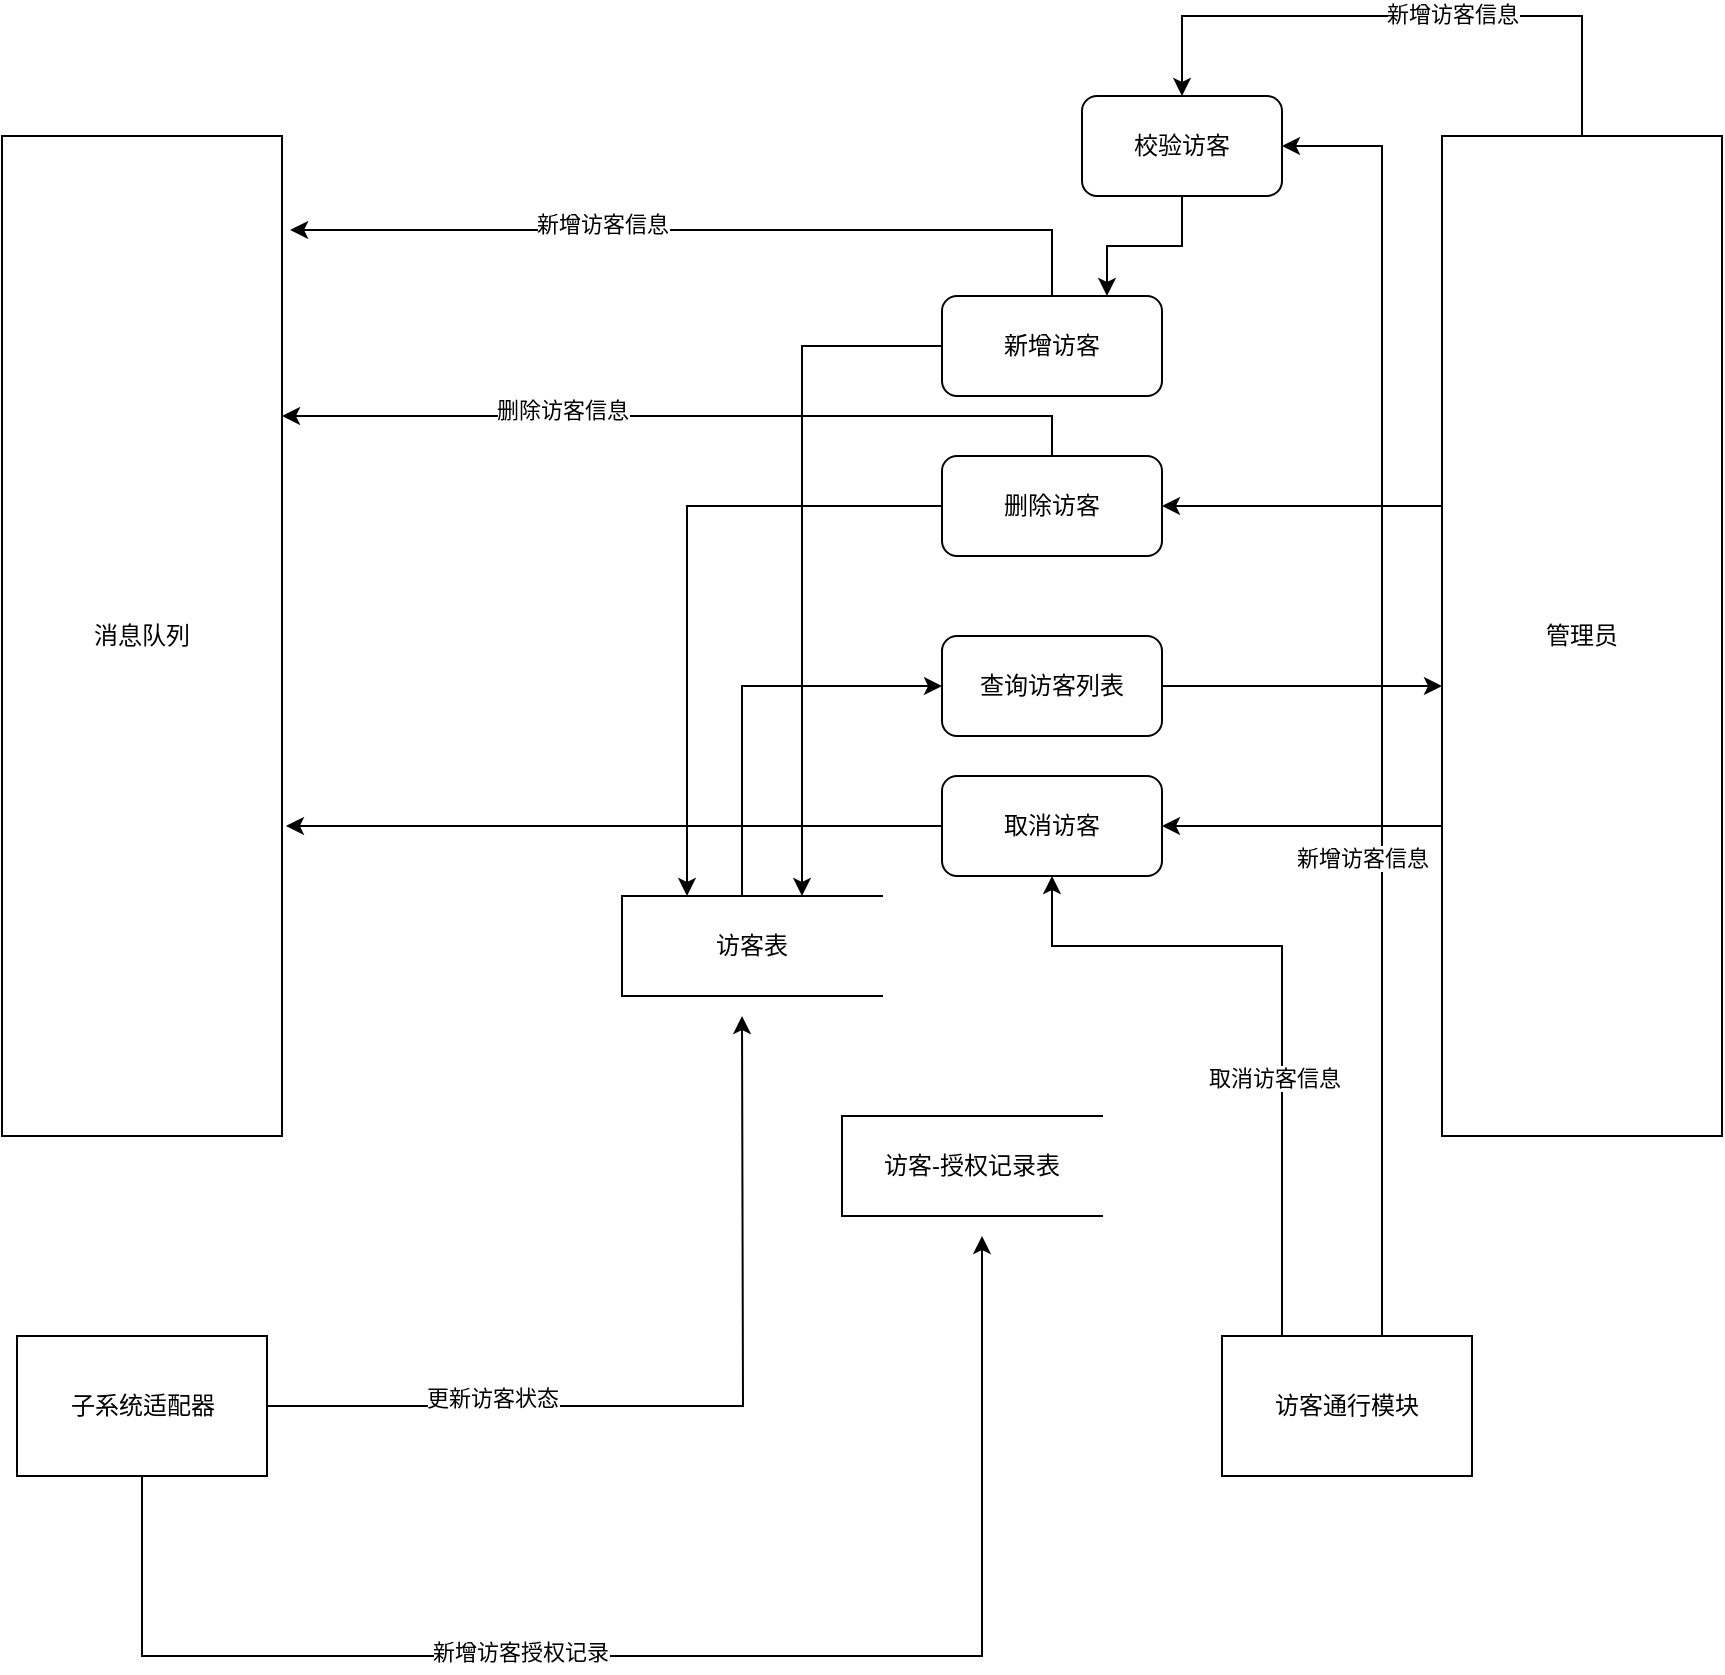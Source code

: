 <mxfile version="24.6.3" type="github">
  <diagram name="第 1 页" id="emYKHJB1NBSYCXd7v77e">
    <mxGraphModel dx="1313" dy="696" grid="1" gridSize="10" guides="1" tooltips="1" connect="1" arrows="1" fold="1" page="1" pageScale="1" pageWidth="1654" pageHeight="2336" math="0" shadow="0">
      <root>
        <mxCell id="0" />
        <mxCell id="1" parent="0" />
        <mxCell id="0phpjLP4zlJQy8E7lRai-10" style="edgeStyle=orthogonalEdgeStyle;rounded=0;orthogonalLoop=1;jettySize=auto;html=1;entryX=0;entryY=0.5;entryDx=0;entryDy=0;" parent="1" source="0phpjLP4zlJQy8E7lRai-1" target="0phpjLP4zlJQy8E7lRai-7" edge="1">
          <mxGeometry relative="1" as="geometry">
            <Array as="points">
              <mxPoint x="540" y="355" />
            </Array>
          </mxGeometry>
        </mxCell>
        <mxCell id="0phpjLP4zlJQy8E7lRai-1" value="访客表" style="shape=partialRectangle;whiteSpace=wrap;html=1;bottom=1;right=1;left=1;top=0;fillColor=none;routingCenterX=-0.5;direction=south;" parent="1" vertex="1">
          <mxGeometry x="480" y="460" width="130" height="50" as="geometry" />
        </mxCell>
        <mxCell id="0phpjLP4zlJQy8E7lRai-2" value="消息队列" style="rounded=0;whiteSpace=wrap;html=1;" parent="1" vertex="1">
          <mxGeometry x="170" y="80" width="140" height="500" as="geometry" />
        </mxCell>
        <mxCell id="0phpjLP4zlJQy8E7lRai-12" style="edgeStyle=orthogonalEdgeStyle;rounded=0;orthogonalLoop=1;jettySize=auto;html=1;entryX=1;entryY=0.5;entryDx=0;entryDy=0;" parent="1" source="0phpjLP4zlJQy8E7lRai-3" target="0phpjLP4zlJQy8E7lRai-5" edge="1">
          <mxGeometry relative="1" as="geometry">
            <Array as="points">
              <mxPoint x="860" y="265" />
              <mxPoint x="860" y="265" />
            </Array>
          </mxGeometry>
        </mxCell>
        <mxCell id="0phpjLP4zlJQy8E7lRai-13" style="edgeStyle=orthogonalEdgeStyle;rounded=0;orthogonalLoop=1;jettySize=auto;html=1;entryX=0.5;entryY=0;entryDx=0;entryDy=0;" parent="1" source="0phpjLP4zlJQy8E7lRai-3" target="qVtAXlUNlhjztxOwP9lv-9" edge="1">
          <mxGeometry relative="1" as="geometry">
            <Array as="points">
              <mxPoint x="960" y="20" />
              <mxPoint x="760" y="20" />
            </Array>
          </mxGeometry>
        </mxCell>
        <mxCell id="qVtAXlUNlhjztxOwP9lv-11" value="新增访客信息" style="edgeLabel;html=1;align=center;verticalAlign=middle;resizable=0;points=[];" vertex="1" connectable="0" parent="0phpjLP4zlJQy8E7lRai-13">
          <mxGeometry x="-0.168" y="-1" relative="1" as="geometry">
            <mxPoint as="offset" />
          </mxGeometry>
        </mxCell>
        <mxCell id="0A7oqAdJbyhDDZPTeTei-2" style="edgeStyle=orthogonalEdgeStyle;rounded=0;orthogonalLoop=1;jettySize=auto;html=1;entryX=1;entryY=0.5;entryDx=0;entryDy=0;" parent="1" source="0phpjLP4zlJQy8E7lRai-3" target="0A7oqAdJbyhDDZPTeTei-1" edge="1">
          <mxGeometry relative="1" as="geometry">
            <Array as="points">
              <mxPoint x="860" y="425" />
              <mxPoint x="860" y="425" />
            </Array>
          </mxGeometry>
        </mxCell>
        <mxCell id="0phpjLP4zlJQy8E7lRai-3" value="管理员" style="rounded=0;whiteSpace=wrap;html=1;" parent="1" vertex="1">
          <mxGeometry x="890" y="80" width="140" height="500" as="geometry" />
        </mxCell>
        <mxCell id="0phpjLP4zlJQy8E7lRai-15" style="edgeStyle=orthogonalEdgeStyle;rounded=0;orthogonalLoop=1;jettySize=auto;html=1;entryX=0;entryY=0.75;entryDx=0;entryDy=0;" parent="1" source="0phpjLP4zlJQy8E7lRai-5" target="0phpjLP4zlJQy8E7lRai-1" edge="1">
          <mxGeometry relative="1" as="geometry" />
        </mxCell>
        <mxCell id="0phpjLP4zlJQy8E7lRai-5" value="删除访客" style="rounded=1;whiteSpace=wrap;html=1;" parent="1" vertex="1">
          <mxGeometry x="640" y="240" width="110" height="50" as="geometry" />
        </mxCell>
        <mxCell id="0phpjLP4zlJQy8E7lRai-14" style="edgeStyle=orthogonalEdgeStyle;rounded=0;orthogonalLoop=1;jettySize=auto;html=1;" parent="1" source="0phpjLP4zlJQy8E7lRai-6" target="0phpjLP4zlJQy8E7lRai-1" edge="1">
          <mxGeometry relative="1" as="geometry">
            <Array as="points">
              <mxPoint x="570" y="185" />
            </Array>
          </mxGeometry>
        </mxCell>
        <mxCell id="0phpjLP4zlJQy8E7lRai-6" value="新增访客" style="rounded=1;whiteSpace=wrap;html=1;" parent="1" vertex="1">
          <mxGeometry x="640" y="160" width="110" height="50" as="geometry" />
        </mxCell>
        <mxCell id="0phpjLP4zlJQy8E7lRai-11" style="edgeStyle=orthogonalEdgeStyle;rounded=0;orthogonalLoop=1;jettySize=auto;html=1;" parent="1" source="0phpjLP4zlJQy8E7lRai-7" target="0phpjLP4zlJQy8E7lRai-3" edge="1">
          <mxGeometry relative="1" as="geometry">
            <Array as="points">
              <mxPoint x="860" y="355" />
              <mxPoint x="860" y="355" />
            </Array>
          </mxGeometry>
        </mxCell>
        <mxCell id="0phpjLP4zlJQy8E7lRai-7" value="查询访客列表" style="rounded=1;whiteSpace=wrap;html=1;" parent="1" vertex="1">
          <mxGeometry x="640" y="330" width="110" height="50" as="geometry" />
        </mxCell>
        <mxCell id="0phpjLP4zlJQy8E7lRai-16" style="edgeStyle=orthogonalEdgeStyle;rounded=0;orthogonalLoop=1;jettySize=auto;html=1;entryX=1.029;entryY=0.094;entryDx=0;entryDy=0;entryPerimeter=0;" parent="1" source="0phpjLP4zlJQy8E7lRai-6" target="0phpjLP4zlJQy8E7lRai-2" edge="1">
          <mxGeometry relative="1" as="geometry">
            <Array as="points">
              <mxPoint x="695" y="127" />
            </Array>
          </mxGeometry>
        </mxCell>
        <mxCell id="0phpjLP4zlJQy8E7lRai-18" value="新增访客信息" style="edgeLabel;html=1;align=center;verticalAlign=middle;resizable=0;points=[];" parent="0phpjLP4zlJQy8E7lRai-16" vertex="1" connectable="0">
          <mxGeometry x="0.387" y="-3" relative="1" as="geometry">
            <mxPoint x="29" as="offset" />
          </mxGeometry>
        </mxCell>
        <mxCell id="0phpjLP4zlJQy8E7lRai-17" style="edgeStyle=orthogonalEdgeStyle;rounded=0;orthogonalLoop=1;jettySize=auto;html=1;" parent="1" source="0phpjLP4zlJQy8E7lRai-5" edge="1">
          <mxGeometry relative="1" as="geometry">
            <mxPoint x="310" y="220" as="targetPoint" />
            <Array as="points">
              <mxPoint x="695" y="220" />
              <mxPoint x="310" y="220" />
            </Array>
          </mxGeometry>
        </mxCell>
        <mxCell id="0phpjLP4zlJQy8E7lRai-19" value="删除访客信息" style="edgeLabel;html=1;align=center;verticalAlign=middle;resizable=0;points=[];" parent="0phpjLP4zlJQy8E7lRai-17" vertex="1" connectable="0">
          <mxGeometry x="0.57" y="-3" relative="1" as="geometry">
            <mxPoint x="53" as="offset" />
          </mxGeometry>
        </mxCell>
        <mxCell id="0A7oqAdJbyhDDZPTeTei-1" value="取消访客" style="rounded=1;whiteSpace=wrap;html=1;" parent="1" vertex="1">
          <mxGeometry x="640" y="400" width="110" height="50" as="geometry" />
        </mxCell>
        <mxCell id="0A7oqAdJbyhDDZPTeTei-5" style="edgeStyle=orthogonalEdgeStyle;rounded=0;orthogonalLoop=1;jettySize=auto;html=1;entryX=1.014;entryY=0.69;entryDx=0;entryDy=0;entryPerimeter=0;" parent="1" source="0A7oqAdJbyhDDZPTeTei-1" target="0phpjLP4zlJQy8E7lRai-2" edge="1">
          <mxGeometry relative="1" as="geometry" />
        </mxCell>
        <mxCell id="abeHshuv27DSIOBXUmLj-3" style="edgeStyle=orthogonalEdgeStyle;rounded=0;orthogonalLoop=1;jettySize=auto;html=1;" parent="1" source="abeHshuv27DSIOBXUmLj-2" edge="1">
          <mxGeometry relative="1" as="geometry">
            <mxPoint x="540" y="520" as="targetPoint" />
          </mxGeometry>
        </mxCell>
        <mxCell id="abeHshuv27DSIOBXUmLj-4" value="更新访客状态" style="edgeLabel;html=1;align=center;verticalAlign=middle;resizable=0;points=[];" parent="abeHshuv27DSIOBXUmLj-3" vertex="1" connectable="0">
          <mxGeometry x="-0.485" y="4" relative="1" as="geometry">
            <mxPoint x="1" as="offset" />
          </mxGeometry>
        </mxCell>
        <mxCell id="qVtAXlUNlhjztxOwP9lv-13" style="edgeStyle=orthogonalEdgeStyle;rounded=0;orthogonalLoop=1;jettySize=auto;html=1;" edge="1" parent="1" source="abeHshuv27DSIOBXUmLj-2">
          <mxGeometry relative="1" as="geometry">
            <mxPoint x="660" y="630.0" as="targetPoint" />
            <Array as="points">
              <mxPoint x="240" y="840" />
              <mxPoint x="660" y="840" />
            </Array>
          </mxGeometry>
        </mxCell>
        <mxCell id="qVtAXlUNlhjztxOwP9lv-14" value="新增访客授权记录" style="edgeLabel;html=1;align=center;verticalAlign=middle;resizable=0;points=[];" vertex="1" connectable="0" parent="qVtAXlUNlhjztxOwP9lv-13">
          <mxGeometry x="-0.226" y="2" relative="1" as="geometry">
            <mxPoint as="offset" />
          </mxGeometry>
        </mxCell>
        <mxCell id="abeHshuv27DSIOBXUmLj-2" value="子系统适配器" style="rounded=0;whiteSpace=wrap;html=1;" parent="1" vertex="1">
          <mxGeometry x="177.5" y="680" width="125" height="70" as="geometry" />
        </mxCell>
        <mxCell id="qVtAXlUNlhjztxOwP9lv-2" style="edgeStyle=orthogonalEdgeStyle;rounded=0;orthogonalLoop=1;jettySize=auto;html=1;entryX=1;entryY=0.5;entryDx=0;entryDy=0;" edge="1" parent="1" source="qVtAXlUNlhjztxOwP9lv-1" target="qVtAXlUNlhjztxOwP9lv-9">
          <mxGeometry relative="1" as="geometry">
            <Array as="points">
              <mxPoint x="860" y="85" />
            </Array>
          </mxGeometry>
        </mxCell>
        <mxCell id="qVtAXlUNlhjztxOwP9lv-8" value="新增访客信息" style="edgeLabel;html=1;align=center;verticalAlign=middle;resizable=0;points=[];" vertex="1" connectable="0" parent="qVtAXlUNlhjztxOwP9lv-2">
          <mxGeometry x="-0.261" relative="1" as="geometry">
            <mxPoint x="-10" y="-1" as="offset" />
          </mxGeometry>
        </mxCell>
        <mxCell id="qVtAXlUNlhjztxOwP9lv-3" style="edgeStyle=orthogonalEdgeStyle;rounded=0;orthogonalLoop=1;jettySize=auto;html=1;" edge="1" parent="1" source="qVtAXlUNlhjztxOwP9lv-1" target="0A7oqAdJbyhDDZPTeTei-1">
          <mxGeometry relative="1" as="geometry">
            <Array as="points">
              <mxPoint x="810" y="485" />
              <mxPoint x="695" y="485" />
            </Array>
          </mxGeometry>
        </mxCell>
        <mxCell id="qVtAXlUNlhjztxOwP9lv-6" value="取消访客信息" style="edgeLabel;html=1;align=center;verticalAlign=middle;resizable=0;points=[];" vertex="1" connectable="0" parent="qVtAXlUNlhjztxOwP9lv-3">
          <mxGeometry x="-0.252" y="4" relative="1" as="geometry">
            <mxPoint as="offset" />
          </mxGeometry>
        </mxCell>
        <mxCell id="qVtAXlUNlhjztxOwP9lv-1" value="访客通行模块" style="rounded=0;whiteSpace=wrap;html=1;" vertex="1" parent="1">
          <mxGeometry x="780" y="680" width="125" height="70" as="geometry" />
        </mxCell>
        <mxCell id="qVtAXlUNlhjztxOwP9lv-10" style="edgeStyle=orthogonalEdgeStyle;rounded=0;orthogonalLoop=1;jettySize=auto;html=1;entryX=0.75;entryY=0;entryDx=0;entryDy=0;" edge="1" parent="1" source="qVtAXlUNlhjztxOwP9lv-9" target="0phpjLP4zlJQy8E7lRai-6">
          <mxGeometry relative="1" as="geometry" />
        </mxCell>
        <mxCell id="qVtAXlUNlhjztxOwP9lv-9" value="校验访客" style="rounded=1;whiteSpace=wrap;html=1;" vertex="1" parent="1">
          <mxGeometry x="710" y="60" width="100" height="50" as="geometry" />
        </mxCell>
        <mxCell id="qVtAXlUNlhjztxOwP9lv-12" value="访客-授权记录表" style="shape=partialRectangle;whiteSpace=wrap;html=1;bottom=1;right=1;left=1;top=0;fillColor=none;routingCenterX=-0.5;direction=south;" vertex="1" parent="1">
          <mxGeometry x="590" y="570" width="130" height="50" as="geometry" />
        </mxCell>
      </root>
    </mxGraphModel>
  </diagram>
</mxfile>
